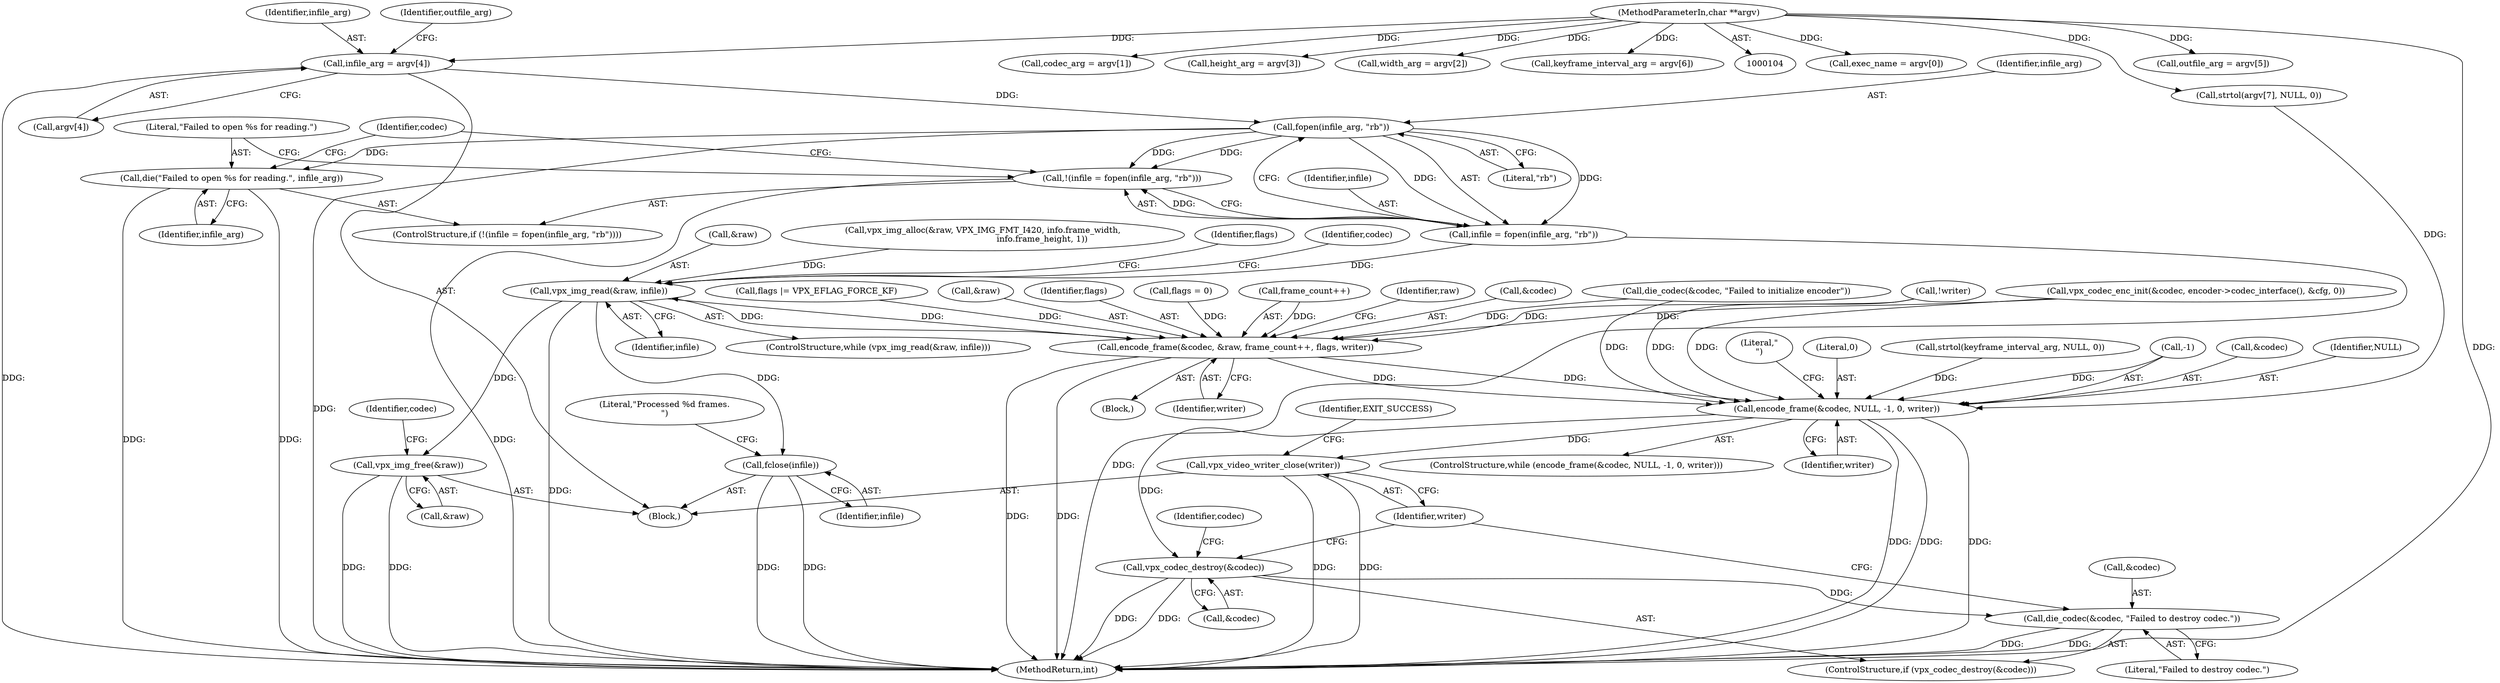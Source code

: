 digraph "0_Android_5a9753fca56f0eeb9f61e342b2fccffc364f9426_14@API" {
"1000409" [label="(Call,fopen(infile_arg, \"rb\"))"];
"1000193" [label="(Call,infile_arg = argv[4])"];
"1000106" [label="(MethodParameterIn,char **argv)"];
"1000406" [label="(Call,!(infile = fopen(infile_arg, \"rb\")))"];
"1000407" [label="(Call,infile = fopen(infile_arg, \"rb\"))"];
"1000428" [label="(Call,vpx_img_read(&raw, infile))"];
"1000450" [label="(Call,encode_frame(&codec, &raw, frame_count++, flags, writer))"];
"1000460" [label="(Call,encode_frame(&codec, NULL, -1, 0, writer))"];
"1000480" [label="(Call,vpx_codec_destroy(&codec))"];
"1000483" [label="(Call,die_codec(&codec, \"Failed to destroy codec.\"))"];
"1000487" [label="(Call,vpx_video_writer_close(writer))"];
"1000471" [label="(Call,fclose(infile))"];
"1000476" [label="(Call,vpx_img_free(&raw))"];
"1000412" [label="(Call,die(\"Failed to open %s for reading.\", infile_arg))"];
"1000432" [label="(Block,)"];
"1000472" [label="(Identifier,infile)"];
"1000476" [label="(Call,vpx_img_free(&raw))"];
"1000458" [label="(Identifier,writer)"];
"1000490" [label="(Identifier,EXIT_SUCCESS)"];
"1000460" [label="(Call,encode_frame(&codec, NULL, -1, 0, writer))"];
"1000467" [label="(Identifier,writer)"];
"1000482" [label="(Identifier,codec)"];
"1000193" [label="(Call,infile_arg = argv[4])"];
"1000167" [label="(Call,exec_name = argv[0])"];
"1000435" [label="(Identifier,flags)"];
"1000491" [label="(MethodReturn,int)"];
"1000450" [label="(Call,encode_frame(&codec, &raw, frame_count++, flags, writer))"];
"1000198" [label="(Call,outfile_arg = argv[5])"];
"1000430" [label="(Identifier,raw)"];
"1000451" [label="(Call,&codec)"];
"1000462" [label="(Identifier,codec)"];
"1000466" [label="(Literal,0)"];
"1000483" [label="(Call,die_codec(&codec, \"Failed to destroy codec.\"))"];
"1000414" [label="(Identifier,infile_arg)"];
"1000400" [label="(Call,!writer)"];
"1000447" [label="(Call,flags |= VPX_EFLAG_FORCE_KF)"];
"1000481" [label="(Call,&codec)"];
"1000412" [label="(Call,die(\"Failed to open %s for reading.\", infile_arg))"];
"1000474" [label="(Literal,\"Processed %d frames.\n\")"];
"1000408" [label="(Identifier,infile)"];
"1000195" [label="(Call,argv[4])"];
"1000178" [label="(Call,codec_arg = argv[1])"];
"1000406" [label="(Call,!(infile = fopen(infile_arg, \"rb\")))"];
"1000194" [label="(Identifier,infile_arg)"];
"1000479" [label="(ControlStructure,if (vpx_codec_destroy(&codec)))"];
"1000410" [label="(Identifier,infile_arg)"];
"1000480" [label="(Call,vpx_codec_destroy(&codec))"];
"1000431" [label="(Identifier,infile)"];
"1000107" [label="(Block,)"];
"1000464" [label="(Call,-1)"];
"1000461" [label="(Call,&codec)"];
"1000485" [label="(Identifier,codec)"];
"1000418" [label="(Identifier,codec)"];
"1000407" [label="(Call,infile = fopen(infile_arg, \"rb\"))"];
"1000463" [label="(Identifier,NULL)"];
"1000453" [label="(Call,&raw)"];
"1000429" [label="(Call,&raw)"];
"1000188" [label="(Call,height_arg = argv[3])"];
"1000293" [label="(Call,vpx_img_alloc(&raw, VPX_IMG_FMT_I420, info.frame_width,\n                                             info.frame_height, 1))"];
"1000457" [label="(Identifier,flags)"];
"1000484" [label="(Call,&codec)"];
"1000416" [label="(Call,vpx_codec_enc_init(&codec, encoder->codec_interface(), &cfg, 0))"];
"1000477" [label="(Call,&raw)"];
"1000106" [label="(MethodParameterIn,char **argv)"];
"1000183" [label="(Call,width_arg = argv[2])"];
"1000199" [label="(Identifier,outfile_arg)"];
"1000486" [label="(Literal,\"Failed to destroy codec.\")"];
"1000470" [label="(Literal,\"\n\")"];
"1000428" [label="(Call,vpx_img_read(&raw, infile))"];
"1000405" [label="(ControlStructure,if (!(infile = fopen(infile_arg, \"rb\"))))"];
"1000434" [label="(Call,flags = 0)"];
"1000385" [label="(Call,strtol(argv[7], NULL, 0))"];
"1000455" [label="(Call,frame_count++)"];
"1000471" [label="(Call,fclose(infile))"];
"1000459" [label="(ControlStructure,while (encode_frame(&codec, NULL, -1, 0, writer)))"];
"1000427" [label="(ControlStructure,while (vpx_img_read(&raw, infile)))"];
"1000203" [label="(Call,keyframe_interval_arg = argv[6])"];
"1000409" [label="(Call,fopen(infile_arg, \"rb\"))"];
"1000413" [label="(Literal,\"Failed to open %s for reading.\")"];
"1000487" [label="(Call,vpx_video_writer_close(writer))"];
"1000423" [label="(Call,die_codec(&codec, \"Failed to initialize encoder\"))"];
"1000309" [label="(Call,strtol(keyframe_interval_arg, NULL, 0))"];
"1000411" [label="(Literal,\"rb\")"];
"1000488" [label="(Identifier,writer)"];
"1000409" -> "1000407"  [label="AST: "];
"1000409" -> "1000411"  [label="CFG: "];
"1000410" -> "1000409"  [label="AST: "];
"1000411" -> "1000409"  [label="AST: "];
"1000407" -> "1000409"  [label="CFG: "];
"1000409" -> "1000491"  [label="DDG: "];
"1000409" -> "1000406"  [label="DDG: "];
"1000409" -> "1000406"  [label="DDG: "];
"1000409" -> "1000407"  [label="DDG: "];
"1000409" -> "1000407"  [label="DDG: "];
"1000193" -> "1000409"  [label="DDG: "];
"1000409" -> "1000412"  [label="DDG: "];
"1000193" -> "1000107"  [label="AST: "];
"1000193" -> "1000195"  [label="CFG: "];
"1000194" -> "1000193"  [label="AST: "];
"1000195" -> "1000193"  [label="AST: "];
"1000199" -> "1000193"  [label="CFG: "];
"1000193" -> "1000491"  [label="DDG: "];
"1000106" -> "1000193"  [label="DDG: "];
"1000106" -> "1000104"  [label="AST: "];
"1000106" -> "1000491"  [label="DDG: "];
"1000106" -> "1000167"  [label="DDG: "];
"1000106" -> "1000178"  [label="DDG: "];
"1000106" -> "1000183"  [label="DDG: "];
"1000106" -> "1000188"  [label="DDG: "];
"1000106" -> "1000198"  [label="DDG: "];
"1000106" -> "1000203"  [label="DDG: "];
"1000106" -> "1000385"  [label="DDG: "];
"1000406" -> "1000405"  [label="AST: "];
"1000406" -> "1000407"  [label="CFG: "];
"1000407" -> "1000406"  [label="AST: "];
"1000413" -> "1000406"  [label="CFG: "];
"1000418" -> "1000406"  [label="CFG: "];
"1000406" -> "1000491"  [label="DDG: "];
"1000407" -> "1000406"  [label="DDG: "];
"1000408" -> "1000407"  [label="AST: "];
"1000407" -> "1000491"  [label="DDG: "];
"1000407" -> "1000428"  [label="DDG: "];
"1000428" -> "1000427"  [label="AST: "];
"1000428" -> "1000431"  [label="CFG: "];
"1000429" -> "1000428"  [label="AST: "];
"1000431" -> "1000428"  [label="AST: "];
"1000435" -> "1000428"  [label="CFG: "];
"1000462" -> "1000428"  [label="CFG: "];
"1000428" -> "1000491"  [label="DDG: "];
"1000293" -> "1000428"  [label="DDG: "];
"1000450" -> "1000428"  [label="DDG: "];
"1000428" -> "1000450"  [label="DDG: "];
"1000428" -> "1000471"  [label="DDG: "];
"1000428" -> "1000476"  [label="DDG: "];
"1000450" -> "1000432"  [label="AST: "];
"1000450" -> "1000458"  [label="CFG: "];
"1000451" -> "1000450"  [label="AST: "];
"1000453" -> "1000450"  [label="AST: "];
"1000455" -> "1000450"  [label="AST: "];
"1000457" -> "1000450"  [label="AST: "];
"1000458" -> "1000450"  [label="AST: "];
"1000430" -> "1000450"  [label="CFG: "];
"1000450" -> "1000491"  [label="DDG: "];
"1000450" -> "1000491"  [label="DDG: "];
"1000423" -> "1000450"  [label="DDG: "];
"1000416" -> "1000450"  [label="DDG: "];
"1000455" -> "1000450"  [label="DDG: "];
"1000434" -> "1000450"  [label="DDG: "];
"1000447" -> "1000450"  [label="DDG: "];
"1000400" -> "1000450"  [label="DDG: "];
"1000450" -> "1000460"  [label="DDG: "];
"1000450" -> "1000460"  [label="DDG: "];
"1000460" -> "1000459"  [label="AST: "];
"1000460" -> "1000467"  [label="CFG: "];
"1000461" -> "1000460"  [label="AST: "];
"1000463" -> "1000460"  [label="AST: "];
"1000464" -> "1000460"  [label="AST: "];
"1000466" -> "1000460"  [label="AST: "];
"1000467" -> "1000460"  [label="AST: "];
"1000470" -> "1000460"  [label="CFG: "];
"1000460" -> "1000491"  [label="DDG: "];
"1000460" -> "1000491"  [label="DDG: "];
"1000460" -> "1000491"  [label="DDG: "];
"1000423" -> "1000460"  [label="DDG: "];
"1000416" -> "1000460"  [label="DDG: "];
"1000385" -> "1000460"  [label="DDG: "];
"1000309" -> "1000460"  [label="DDG: "];
"1000464" -> "1000460"  [label="DDG: "];
"1000400" -> "1000460"  [label="DDG: "];
"1000460" -> "1000480"  [label="DDG: "];
"1000460" -> "1000487"  [label="DDG: "];
"1000480" -> "1000479"  [label="AST: "];
"1000480" -> "1000481"  [label="CFG: "];
"1000481" -> "1000480"  [label="AST: "];
"1000485" -> "1000480"  [label="CFG: "];
"1000488" -> "1000480"  [label="CFG: "];
"1000480" -> "1000491"  [label="DDG: "];
"1000480" -> "1000491"  [label="DDG: "];
"1000480" -> "1000483"  [label="DDG: "];
"1000483" -> "1000479"  [label="AST: "];
"1000483" -> "1000486"  [label="CFG: "];
"1000484" -> "1000483"  [label="AST: "];
"1000486" -> "1000483"  [label="AST: "];
"1000488" -> "1000483"  [label="CFG: "];
"1000483" -> "1000491"  [label="DDG: "];
"1000483" -> "1000491"  [label="DDG: "];
"1000487" -> "1000107"  [label="AST: "];
"1000487" -> "1000488"  [label="CFG: "];
"1000488" -> "1000487"  [label="AST: "];
"1000490" -> "1000487"  [label="CFG: "];
"1000487" -> "1000491"  [label="DDG: "];
"1000487" -> "1000491"  [label="DDG: "];
"1000471" -> "1000107"  [label="AST: "];
"1000471" -> "1000472"  [label="CFG: "];
"1000472" -> "1000471"  [label="AST: "];
"1000474" -> "1000471"  [label="CFG: "];
"1000471" -> "1000491"  [label="DDG: "];
"1000471" -> "1000491"  [label="DDG: "];
"1000476" -> "1000107"  [label="AST: "];
"1000476" -> "1000477"  [label="CFG: "];
"1000477" -> "1000476"  [label="AST: "];
"1000482" -> "1000476"  [label="CFG: "];
"1000476" -> "1000491"  [label="DDG: "];
"1000476" -> "1000491"  [label="DDG: "];
"1000412" -> "1000405"  [label="AST: "];
"1000412" -> "1000414"  [label="CFG: "];
"1000413" -> "1000412"  [label="AST: "];
"1000414" -> "1000412"  [label="AST: "];
"1000418" -> "1000412"  [label="CFG: "];
"1000412" -> "1000491"  [label="DDG: "];
"1000412" -> "1000491"  [label="DDG: "];
}
